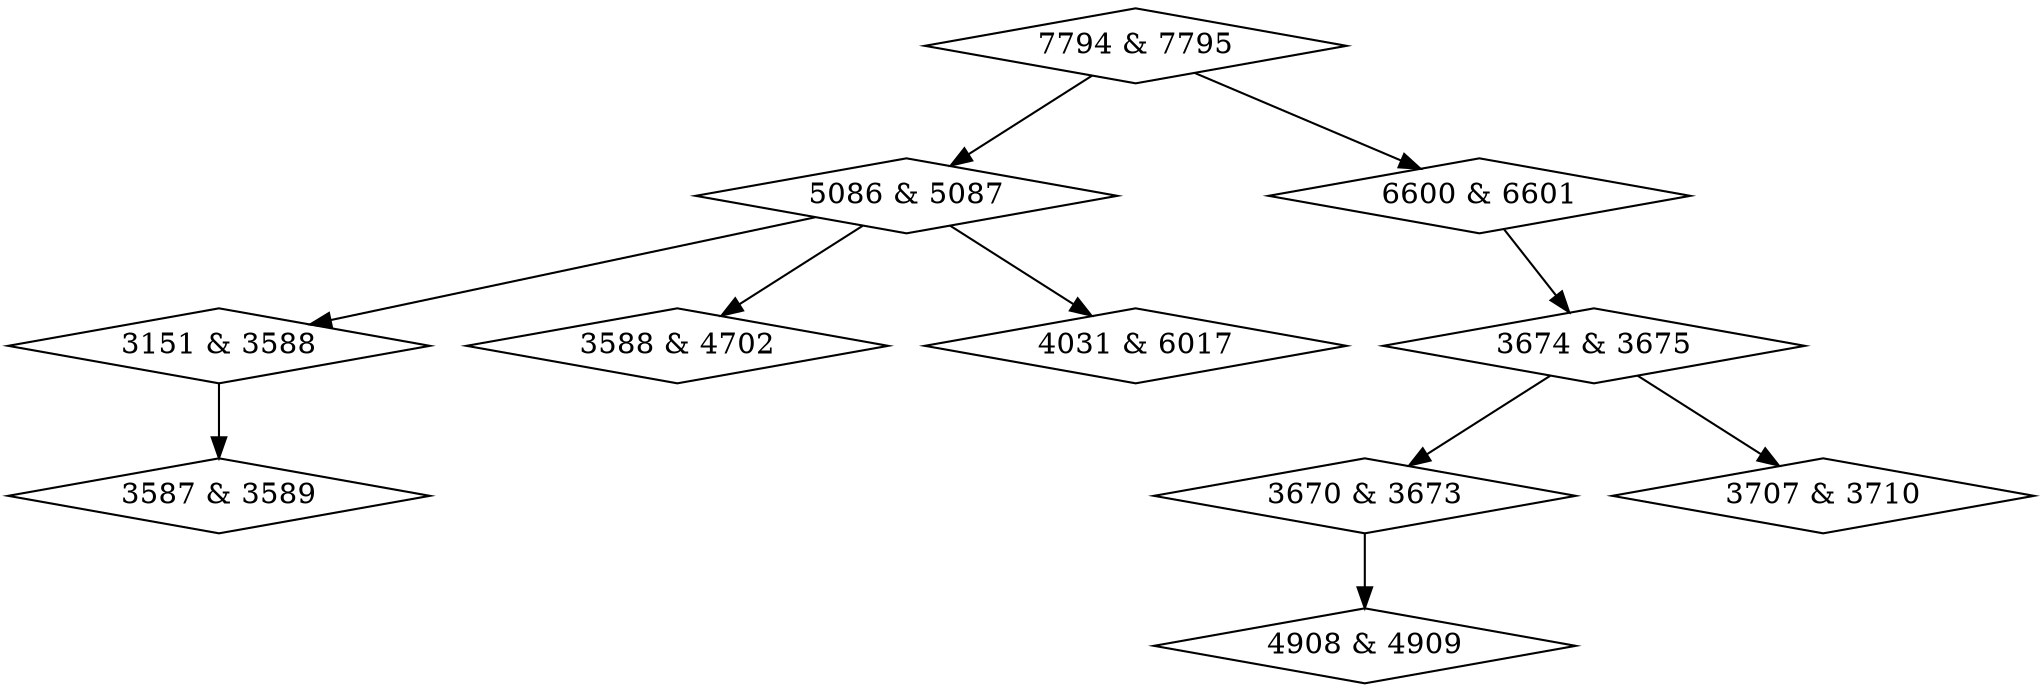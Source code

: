 digraph {
0 [label = "3151 & 3588", shape = diamond];
1 [label = "3588 & 4702", shape = diamond];
2 [label = "3587 & 3589", shape = diamond];
3 [label = "3670 & 3673", shape = diamond];
4 [label = "3674 & 3675", shape = diamond];
5 [label = "3707 & 3710", shape = diamond];
6 [label = "4031 & 6017", shape = diamond];
7 [label = "4908 & 4909", shape = diamond];
8 [label = "5086 & 5087", shape = diamond];
9 [label = "6600 & 6601", shape = diamond];
10 [label = "7794 & 7795", shape = diamond];
0->2;
3->7;
4->3;
4->5;
8->0;
8->1;
8->6;
9->4;
10->8;
10->9;
}
